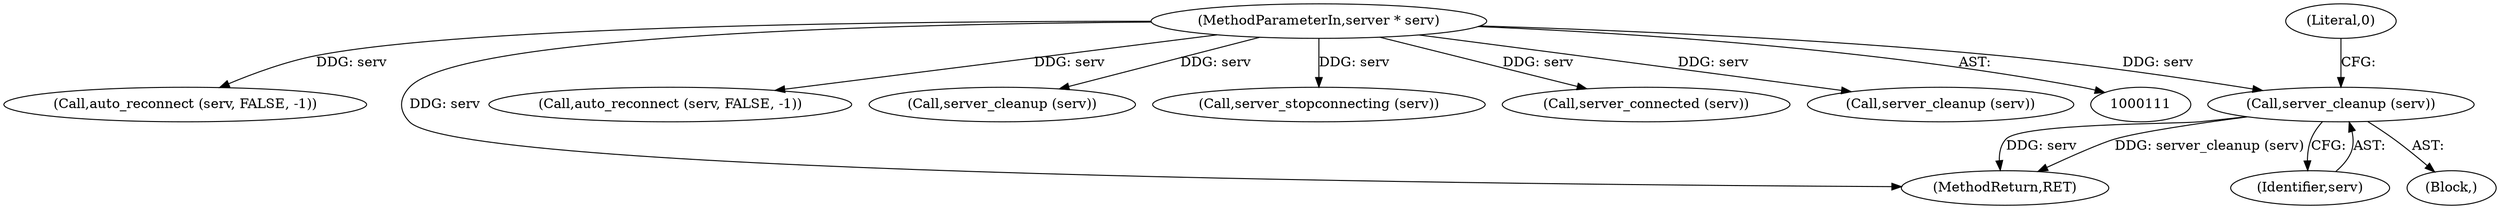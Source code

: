 digraph "0_hexchat_c9b63f7f9be01692b03fa15275135a4910a7e02d@pointer" {
"1000545" [label="(Call,server_cleanup (serv))"];
"1000112" [label="(MethodParameterIn,server * serv)"];
"1000545" [label="(Call,server_cleanup (serv))"];
"1000598" [label="(Call,auto_reconnect (serv, FALSE, -1))"];
"1000445" [label="(Block,)"];
"1000112" [label="(MethodParameterIn,server * serv)"];
"1000607" [label="(MethodReturn,RET)"];
"1000177" [label="(Call,auto_reconnect (serv, FALSE, -1))"];
"1000546" [label="(Identifier,serv)"];
"1000171" [label="(Call,server_cleanup (serv))"];
"1000549" [label="(Call,server_stopconnecting (serv))"];
"1000551" [label="(Call,server_connected (serv))"];
"1000592" [label="(Call,server_cleanup (serv))"];
"1000548" [label="(Literal,0)"];
"1000545" -> "1000445"  [label="AST: "];
"1000545" -> "1000546"  [label="CFG: "];
"1000546" -> "1000545"  [label="AST: "];
"1000548" -> "1000545"  [label="CFG: "];
"1000545" -> "1000607"  [label="DDG: serv"];
"1000545" -> "1000607"  [label="DDG: server_cleanup (serv)"];
"1000112" -> "1000545"  [label="DDG: serv"];
"1000112" -> "1000111"  [label="AST: "];
"1000112" -> "1000607"  [label="DDG: serv"];
"1000112" -> "1000171"  [label="DDG: serv"];
"1000112" -> "1000177"  [label="DDG: serv"];
"1000112" -> "1000549"  [label="DDG: serv"];
"1000112" -> "1000551"  [label="DDG: serv"];
"1000112" -> "1000592"  [label="DDG: serv"];
"1000112" -> "1000598"  [label="DDG: serv"];
}

